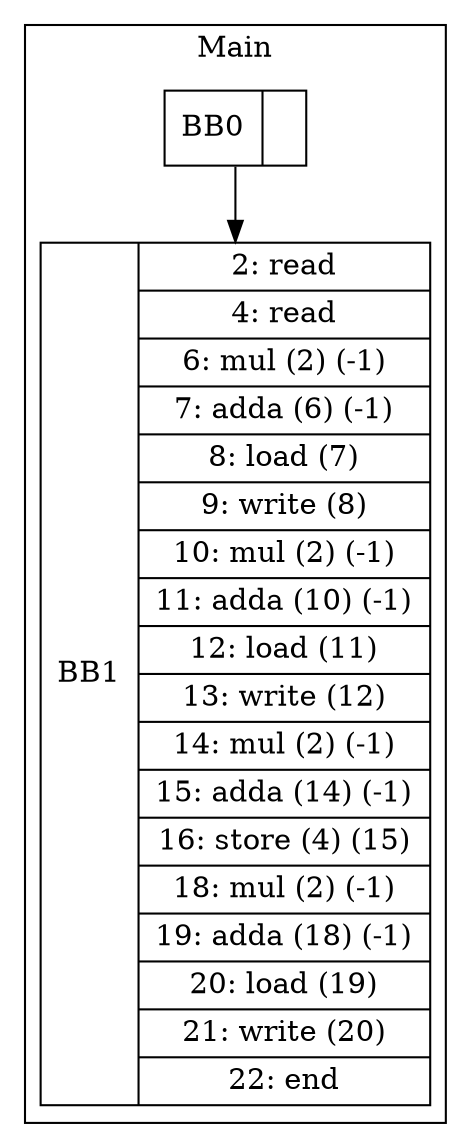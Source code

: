 digraph G {
node [shape=record];
subgraph cluster_main{
label = "Main";
BB0 [shape=record, label="<b>BB0|}"];
BB1 [shape=record, label="<b>BB1|{2: read|4: read|6: mul (2) (-1)|7: adda (6) (-1)|8: load (7)|9: write (8)|10: mul (2) (-1)|11: adda (10) (-1)|12: load (11)|13: write (12)|14: mul (2) (-1)|15: adda (14) (-1)|16: store (4) (15)|18: mul (2) (-1)|19: adda (18) (-1)|20: load (19)|21: write (20)|22: end}"];
}
BB0:s -> BB1:n ;
}
